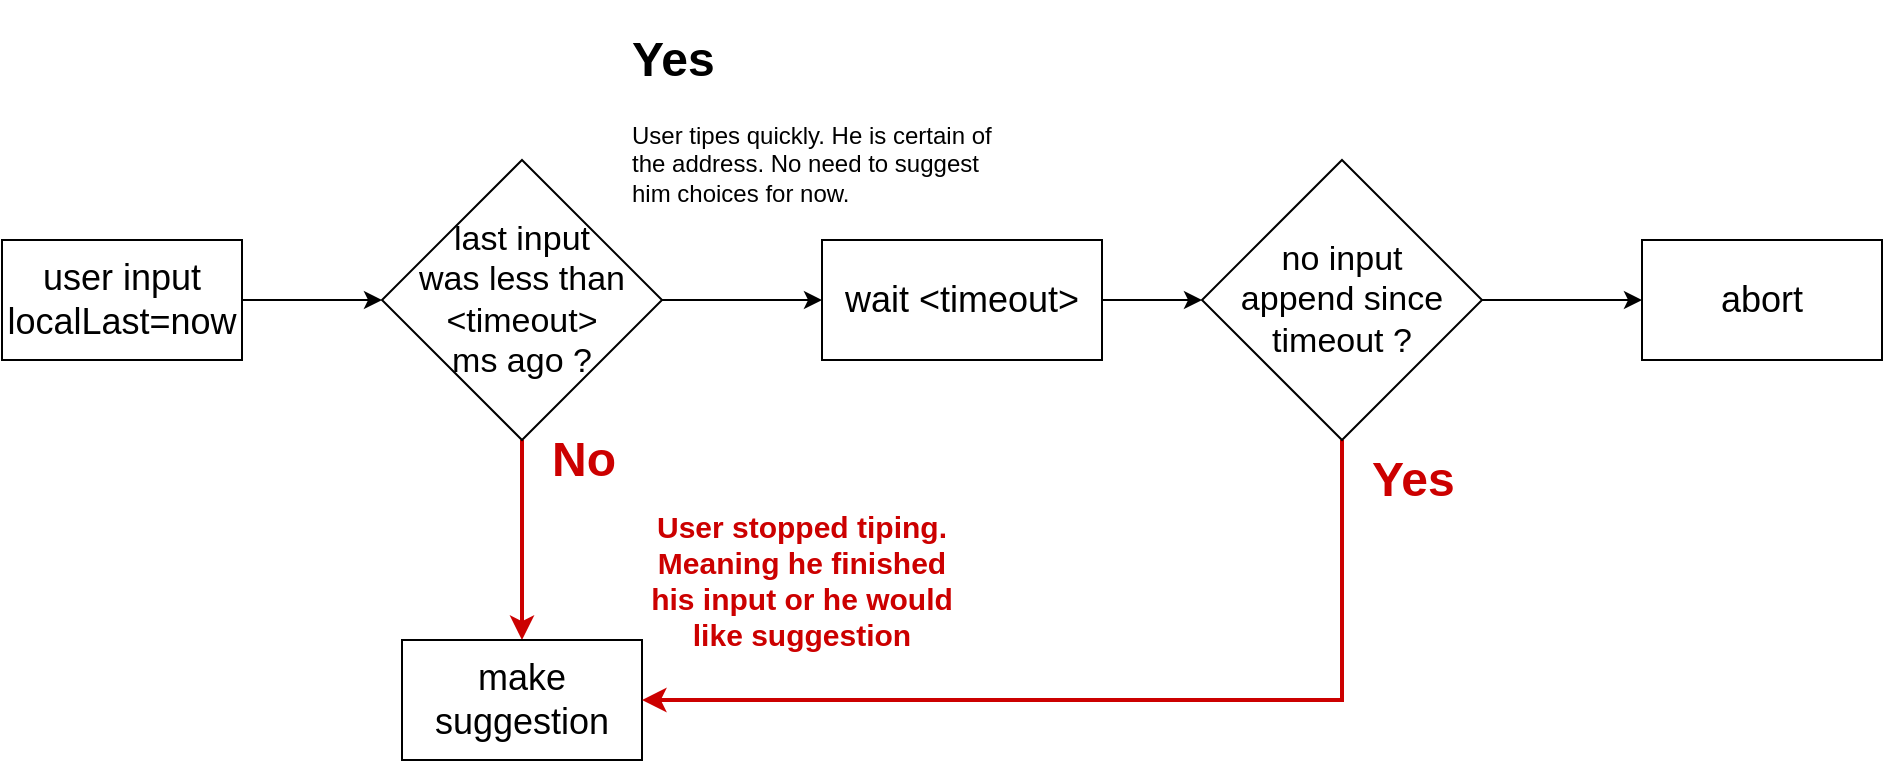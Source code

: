 <mxfile version="13.9.7" type="device"><diagram id="qjoqkEDx7C2aLw-rQfXO" name="Page-1"><mxGraphModel dx="1038" dy="1717" grid="1" gridSize="10" guides="1" tooltips="1" connect="1" arrows="1" fold="1" page="1" pageScale="1" pageWidth="827" pageHeight="1169" math="0" shadow="0"><root><mxCell id="0"/><mxCell id="1" parent="0"/><mxCell id="f6c97X4QEKaAsetvkCrX-4" value="" style="edgeStyle=orthogonalEdgeStyle;rounded=0;orthogonalLoop=1;jettySize=auto;html=1;" edge="1" parent="1" source="f6c97X4QEKaAsetvkCrX-2" target="f6c97X4QEKaAsetvkCrX-3"><mxGeometry relative="1" as="geometry"/></mxCell><mxCell id="f6c97X4QEKaAsetvkCrX-2" value="&lt;font style=&quot;font-size: 18px&quot;&gt;user input&lt;br&gt;localLast=now&lt;br&gt;&lt;/font&gt;" style="rounded=0;whiteSpace=wrap;html=1;" vertex="1" parent="1"><mxGeometry x="110" y="100" width="120" height="60" as="geometry"/></mxCell><mxCell id="f6c97X4QEKaAsetvkCrX-6" value="" style="edgeStyle=orthogonalEdgeStyle;rounded=0;orthogonalLoop=1;jettySize=auto;html=1;" edge="1" parent="1" source="f6c97X4QEKaAsetvkCrX-3" target="f6c97X4QEKaAsetvkCrX-5"><mxGeometry relative="1" as="geometry"/></mxCell><mxCell id="f6c97X4QEKaAsetvkCrX-8" value="" style="edgeStyle=orthogonalEdgeStyle;rounded=0;orthogonalLoop=1;jettySize=auto;html=1;strokeColor=#CC0000;strokeWidth=2;" edge="1" parent="1" source="f6c97X4QEKaAsetvkCrX-3" target="f6c97X4QEKaAsetvkCrX-7"><mxGeometry relative="1" as="geometry"/></mxCell><mxCell id="f6c97X4QEKaAsetvkCrX-3" value="&lt;font style=&quot;font-size: 17px&quot;&gt;last input &lt;br&gt;was&amp;nbsp;less than &lt;br&gt;&amp;lt;timeout&amp;gt; &lt;br&gt;ms ago ?&lt;/font&gt;" style="rhombus;whiteSpace=wrap;html=1;" vertex="1" parent="1"><mxGeometry x="300" y="60" width="140" height="140" as="geometry"/></mxCell><mxCell id="f6c97X4QEKaAsetvkCrX-5" value="&lt;span style=&quot;font-size: 18px&quot;&gt;wait &amp;lt;timeout&amp;gt;&lt;/span&gt;" style="rounded=0;whiteSpace=wrap;html=1;" vertex="1" parent="1"><mxGeometry x="520" y="100" width="140" height="60" as="geometry"/></mxCell><mxCell id="f6c97X4QEKaAsetvkCrX-7" value="&lt;font style=&quot;font-size: 18px&quot;&gt;make suggestion&lt;/font&gt;" style="rounded=0;whiteSpace=wrap;html=1;" vertex="1" parent="1"><mxGeometry x="310" y="300" width="120" height="60" as="geometry"/></mxCell><mxCell id="f6c97X4QEKaAsetvkCrX-9" value="&lt;h1&gt;Yes&lt;/h1&gt;&lt;p&gt;User tipes quickly. He is certain of the address. No need to suggest him choices for now.&lt;/p&gt;" style="text;html=1;strokeColor=none;fillColor=none;spacing=5;spacingTop=-20;whiteSpace=wrap;overflow=hidden;rounded=0;" vertex="1" parent="1"><mxGeometry x="420" y="-10" width="190" height="100" as="geometry"/></mxCell><mxCell id="f6c97X4QEKaAsetvkCrX-10" value="&lt;h1&gt;No&lt;/h1&gt;&lt;p&gt;&lt;br&gt;&lt;/p&gt;" style="text;html=1;strokeColor=none;fillColor=none;spacing=5;spacingTop=-20;whiteSpace=wrap;overflow=hidden;rounded=0;fontColor=#CC0000;" vertex="1" parent="1"><mxGeometry x="380" y="190" width="60" height="50" as="geometry"/></mxCell><mxCell id="f6c97X4QEKaAsetvkCrX-13" style="edgeStyle=orthogonalEdgeStyle;rounded=0;orthogonalLoop=1;jettySize=auto;html=1;entryX=1;entryY=0.5;entryDx=0;entryDy=0;exitX=0.5;exitY=1;exitDx=0;exitDy=0;strokeColor=#CC0000;strokeWidth=2;" edge="1" parent="1" source="f6c97X4QEKaAsetvkCrX-16" target="f6c97X4QEKaAsetvkCrX-7"><mxGeometry relative="1" as="geometry"><mxPoint x="810" y="330" as="sourcePoint"/></mxGeometry></mxCell><mxCell id="f6c97X4QEKaAsetvkCrX-14" value="&lt;span style=&quot;font-size: 18px&quot;&gt;abort&lt;/span&gt;" style="rounded=0;whiteSpace=wrap;html=1;" vertex="1" parent="1"><mxGeometry x="930" y="100" width="120" height="60" as="geometry"/></mxCell><mxCell id="f6c97X4QEKaAsetvkCrX-18" style="edgeStyle=orthogonalEdgeStyle;rounded=0;orthogonalLoop=1;jettySize=auto;html=1;exitX=1;exitY=0.5;exitDx=0;exitDy=0;" edge="1" parent="1" source="f6c97X4QEKaAsetvkCrX-16" target="f6c97X4QEKaAsetvkCrX-14"><mxGeometry relative="1" as="geometry"/></mxCell><mxCell id="f6c97X4QEKaAsetvkCrX-16" value="&lt;span style=&quot;font-size: 17px&quot;&gt;no input &lt;br&gt;append since timeout ?&lt;/span&gt;" style="rhombus;whiteSpace=wrap;html=1;" vertex="1" parent="1"><mxGeometry x="710" y="60" width="140" height="140" as="geometry"/></mxCell><mxCell id="f6c97X4QEKaAsetvkCrX-17" style="edgeStyle=orthogonalEdgeStyle;rounded=0;orthogonalLoop=1;jettySize=auto;html=1;entryX=0;entryY=0.5;entryDx=0;entryDy=0;exitX=1;exitY=0.5;exitDx=0;exitDy=0;" edge="1" parent="1" source="f6c97X4QEKaAsetvkCrX-5" target="f6c97X4QEKaAsetvkCrX-16"><mxGeometry relative="1" as="geometry"><mxPoint x="820" y="300" as="targetPoint"/><mxPoint x="660" y="130" as="sourcePoint"/></mxGeometry></mxCell><mxCell id="f6c97X4QEKaAsetvkCrX-20" value="&lt;span style=&quot;text-align: left; font-size: 15px;&quot;&gt;User stopped tiping. Meaning he finished his input or he would like suggestion&lt;/span&gt;" style="text;html=1;strokeColor=none;fillColor=none;align=center;verticalAlign=middle;whiteSpace=wrap;rounded=0;fontColor=#CC0000;fontStyle=1;fontSize=15;" vertex="1" parent="1"><mxGeometry x="430" y="260" width="160" height="20" as="geometry"/></mxCell><mxCell id="f6c97X4QEKaAsetvkCrX-21" value="&lt;h1&gt;Yes&lt;/h1&gt;" style="text;html=1;strokeColor=none;fillColor=none;spacing=5;spacingTop=-20;whiteSpace=wrap;overflow=hidden;rounded=0;fontColor=#CC0000;" vertex="1" parent="1"><mxGeometry x="790" y="200" width="60" height="50" as="geometry"/></mxCell></root></mxGraphModel></diagram></mxfile>